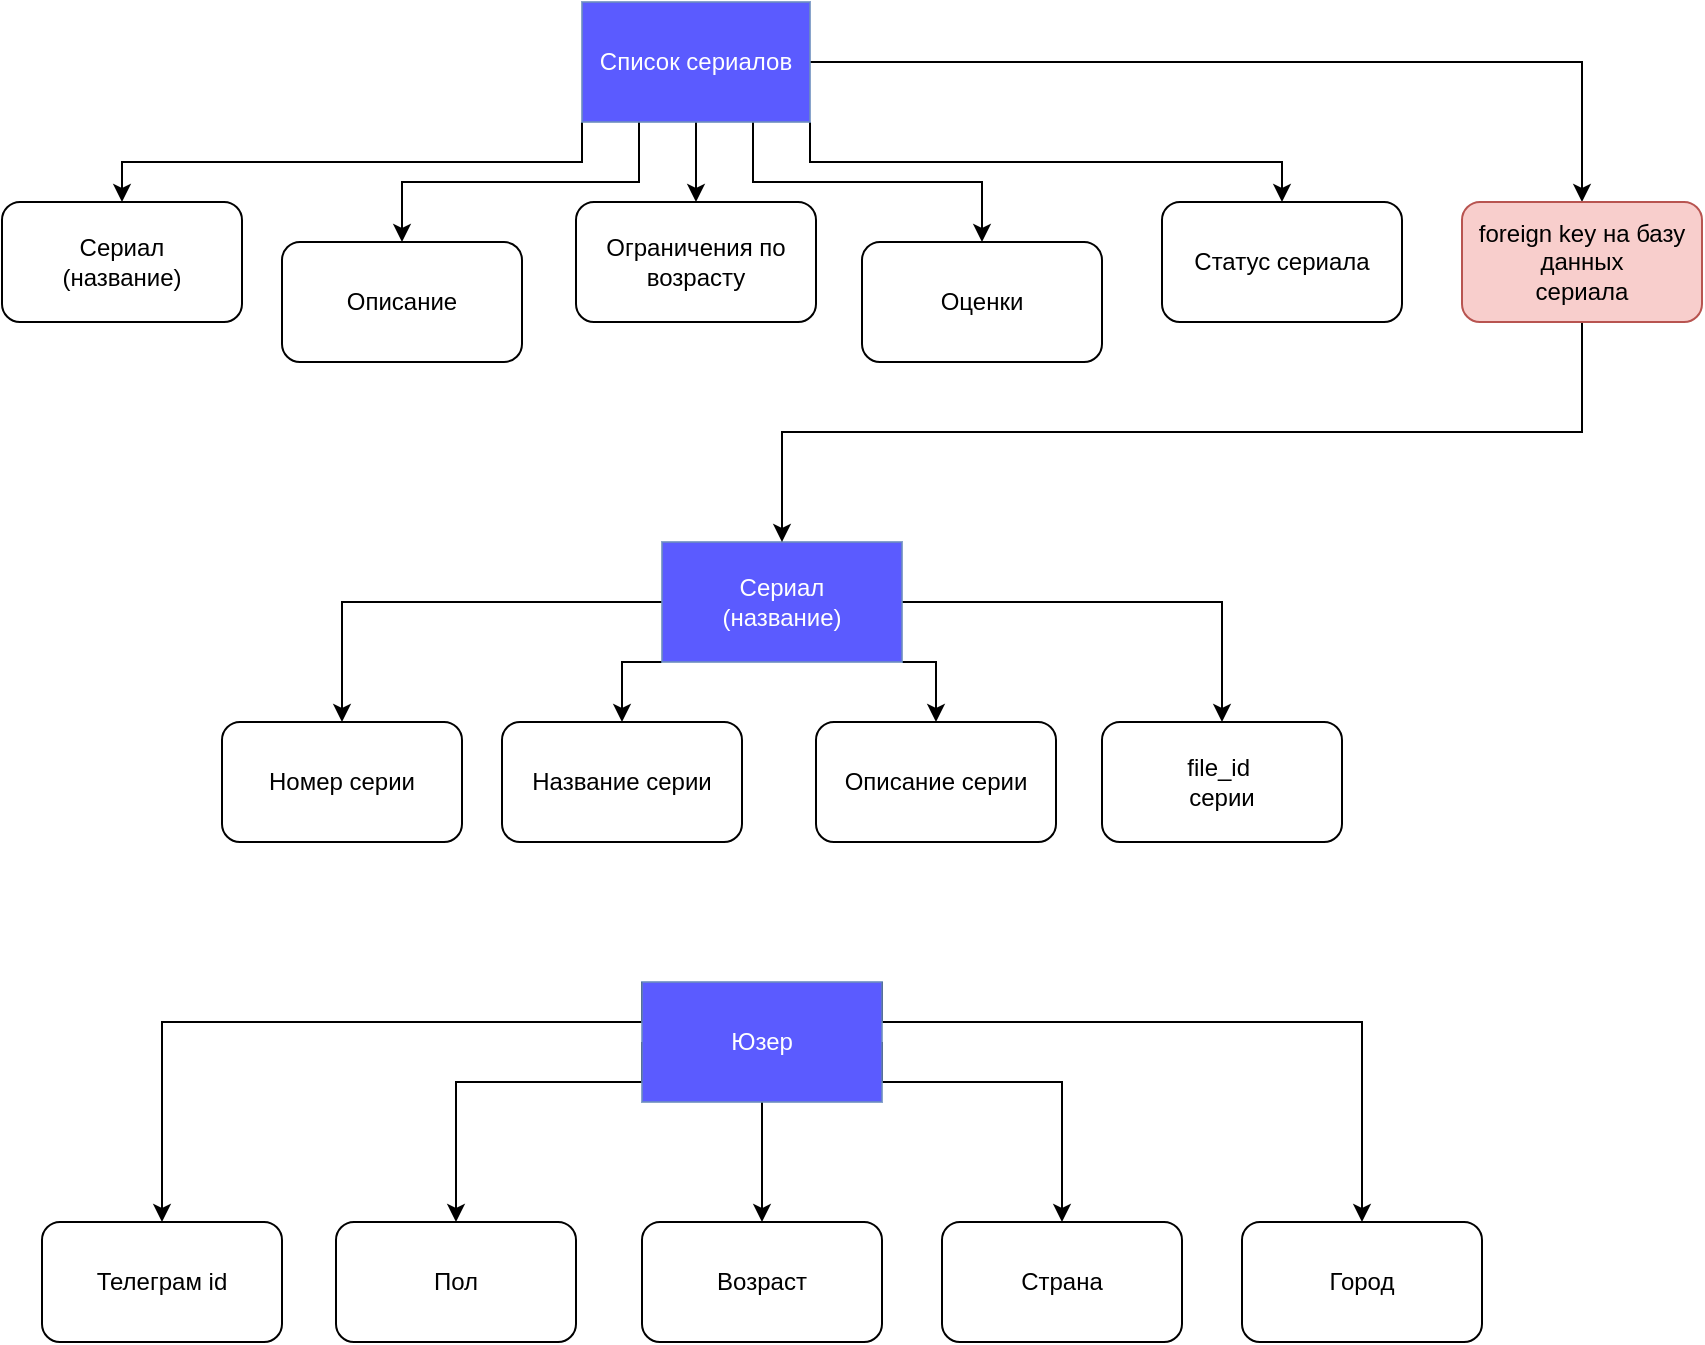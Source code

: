 <mxfile version="13.5.9" type="github">
  <diagram id="6TKCBjAXRnELeVO__39N" name="Page-1">
    <mxGraphModel dx="1240" dy="643" grid="1" gridSize="10" guides="1" tooltips="1" connect="1" arrows="1" fold="1" page="1" pageScale="1" pageWidth="827" pageHeight="1169" math="0" shadow="0">
      <root>
        <mxCell id="0" />
        <mxCell id="1" parent="0" />
        <mxCell id="jOjSd6sIYPnyeARKxgvh-28" style="edgeStyle=orthogonalEdgeStyle;rounded=0;orthogonalLoop=1;jettySize=auto;html=1;exitX=0;exitY=0.5;exitDx=0;exitDy=0;entryX=0.5;entryY=0;entryDx=0;entryDy=0;" edge="1" parent="1" source="jOjSd6sIYPnyeARKxgvh-2" target="jOjSd6sIYPnyeARKxgvh-24">
          <mxGeometry relative="1" as="geometry" />
        </mxCell>
        <mxCell id="jOjSd6sIYPnyeARKxgvh-29" style="edgeStyle=orthogonalEdgeStyle;rounded=0;orthogonalLoop=1;jettySize=auto;html=1;exitX=0;exitY=1;exitDx=0;exitDy=0;entryX=0.5;entryY=0;entryDx=0;entryDy=0;" edge="1" parent="1" source="jOjSd6sIYPnyeARKxgvh-2" target="jOjSd6sIYPnyeARKxgvh-25">
          <mxGeometry relative="1" as="geometry" />
        </mxCell>
        <mxCell id="jOjSd6sIYPnyeARKxgvh-30" style="edgeStyle=orthogonalEdgeStyle;rounded=0;orthogonalLoop=1;jettySize=auto;html=1;exitX=1;exitY=1;exitDx=0;exitDy=0;entryX=0.5;entryY=0;entryDx=0;entryDy=0;" edge="1" parent="1" source="jOjSd6sIYPnyeARKxgvh-2" target="jOjSd6sIYPnyeARKxgvh-26">
          <mxGeometry relative="1" as="geometry" />
        </mxCell>
        <mxCell id="jOjSd6sIYPnyeARKxgvh-31" style="edgeStyle=orthogonalEdgeStyle;rounded=0;orthogonalLoop=1;jettySize=auto;html=1;exitX=1;exitY=0.5;exitDx=0;exitDy=0;" edge="1" parent="1" source="jOjSd6sIYPnyeARKxgvh-2" target="jOjSd6sIYPnyeARKxgvh-27">
          <mxGeometry relative="1" as="geometry" />
        </mxCell>
        <mxCell id="jOjSd6sIYPnyeARKxgvh-2" value="Сериал&lt;br&gt;(название)" style="rounded=0;whiteSpace=wrap;html=1;strokeColor=#6c8ebf;fillColor=#3333FF;fontColor=#ffffff;opacity=80;" vertex="1" parent="1">
          <mxGeometry x="340" y="270" width="120" height="60" as="geometry" />
        </mxCell>
        <mxCell id="jOjSd6sIYPnyeARKxgvh-18" style="edgeStyle=orthogonalEdgeStyle;rounded=0;orthogonalLoop=1;jettySize=auto;html=1;exitX=0;exitY=1;exitDx=0;exitDy=0;entryX=0.5;entryY=0;entryDx=0;entryDy=0;" edge="1" parent="1" source="jOjSd6sIYPnyeARKxgvh-3" target="jOjSd6sIYPnyeARKxgvh-17">
          <mxGeometry relative="1" as="geometry" />
        </mxCell>
        <mxCell id="jOjSd6sIYPnyeARKxgvh-19" style="edgeStyle=orthogonalEdgeStyle;rounded=0;orthogonalLoop=1;jettySize=auto;html=1;exitX=0.25;exitY=1;exitDx=0;exitDy=0;entryX=0.5;entryY=0;entryDx=0;entryDy=0;" edge="1" parent="1" source="jOjSd6sIYPnyeARKxgvh-3" target="jOjSd6sIYPnyeARKxgvh-6">
          <mxGeometry relative="1" as="geometry" />
        </mxCell>
        <mxCell id="jOjSd6sIYPnyeARKxgvh-21" style="edgeStyle=orthogonalEdgeStyle;rounded=0;orthogonalLoop=1;jettySize=auto;html=1;exitX=0.75;exitY=1;exitDx=0;exitDy=0;entryX=0.5;entryY=0;entryDx=0;entryDy=0;" edge="1" parent="1" source="jOjSd6sIYPnyeARKxgvh-3" target="jOjSd6sIYPnyeARKxgvh-7">
          <mxGeometry relative="1" as="geometry" />
        </mxCell>
        <mxCell id="jOjSd6sIYPnyeARKxgvh-22" style="edgeStyle=orthogonalEdgeStyle;rounded=0;orthogonalLoop=1;jettySize=auto;html=1;exitX=1;exitY=1;exitDx=0;exitDy=0;" edge="1" parent="1" source="jOjSd6sIYPnyeARKxgvh-3" target="jOjSd6sIYPnyeARKxgvh-15">
          <mxGeometry relative="1" as="geometry" />
        </mxCell>
        <mxCell id="jOjSd6sIYPnyeARKxgvh-23" style="edgeStyle=orthogonalEdgeStyle;rounded=0;orthogonalLoop=1;jettySize=auto;html=1;exitX=0.5;exitY=1;exitDx=0;exitDy=0;entryX=0.5;entryY=0;entryDx=0;entryDy=0;" edge="1" parent="1" source="jOjSd6sIYPnyeARKxgvh-3" target="jOjSd6sIYPnyeARKxgvh-13">
          <mxGeometry relative="1" as="geometry" />
        </mxCell>
        <mxCell id="jOjSd6sIYPnyeARKxgvh-45" style="edgeStyle=orthogonalEdgeStyle;rounded=0;orthogonalLoop=1;jettySize=auto;html=1;exitX=1;exitY=0.5;exitDx=0;exitDy=0;entryX=0.5;entryY=0;entryDx=0;entryDy=0;" edge="1" parent="1" source="jOjSd6sIYPnyeARKxgvh-3" target="jOjSd6sIYPnyeARKxgvh-44">
          <mxGeometry relative="1" as="geometry" />
        </mxCell>
        <mxCell id="jOjSd6sIYPnyeARKxgvh-3" value="Список сериалов" style="rounded=0;whiteSpace=wrap;html=1;strokeColor=#6c8ebf;fillColor=#3333FF;fontColor=#ffffff;opacity=80;" vertex="1" parent="1">
          <mxGeometry x="300" width="114" height="60" as="geometry" />
        </mxCell>
        <mxCell id="jOjSd6sIYPnyeARKxgvh-6" value="Описание" style="rounded=1;whiteSpace=wrap;html=1;" vertex="1" parent="1">
          <mxGeometry x="150" y="120" width="120" height="60" as="geometry" />
        </mxCell>
        <mxCell id="jOjSd6sIYPnyeARKxgvh-7" value="Оценки" style="rounded=1;whiteSpace=wrap;html=1;" vertex="1" parent="1">
          <mxGeometry x="440" y="120" width="120" height="60" as="geometry" />
        </mxCell>
        <mxCell id="jOjSd6sIYPnyeARKxgvh-13" value="Ограничения по возрасту" style="rounded=1;whiteSpace=wrap;html=1;" vertex="1" parent="1">
          <mxGeometry x="297" y="100" width="120" height="60" as="geometry" />
        </mxCell>
        <mxCell id="jOjSd6sIYPnyeARKxgvh-15" value="Статус сериала" style="rounded=1;whiteSpace=wrap;html=1;" vertex="1" parent="1">
          <mxGeometry x="590" y="100" width="120" height="60" as="geometry" />
        </mxCell>
        <mxCell id="jOjSd6sIYPnyeARKxgvh-17" value="Сериал &lt;br&gt;(название)" style="rounded=1;whiteSpace=wrap;html=1;" vertex="1" parent="1">
          <mxGeometry x="10" y="100" width="120" height="60" as="geometry" />
        </mxCell>
        <mxCell id="jOjSd6sIYPnyeARKxgvh-24" value="Номер серии" style="rounded=1;whiteSpace=wrap;html=1;" vertex="1" parent="1">
          <mxGeometry x="120" y="360" width="120" height="60" as="geometry" />
        </mxCell>
        <mxCell id="jOjSd6sIYPnyeARKxgvh-25" value="Название серии" style="rounded=1;whiteSpace=wrap;html=1;" vertex="1" parent="1">
          <mxGeometry x="260" y="360" width="120" height="60" as="geometry" />
        </mxCell>
        <mxCell id="jOjSd6sIYPnyeARKxgvh-26" value="Описание серии" style="rounded=1;whiteSpace=wrap;html=1;" vertex="1" parent="1">
          <mxGeometry x="417" y="360" width="120" height="60" as="geometry" />
        </mxCell>
        <mxCell id="jOjSd6sIYPnyeARKxgvh-27" value="file_id&amp;nbsp;&lt;br&gt;серии" style="rounded=1;whiteSpace=wrap;html=1;" vertex="1" parent="1">
          <mxGeometry x="560" y="360" width="120" height="60" as="geometry" />
        </mxCell>
        <mxCell id="jOjSd6sIYPnyeARKxgvh-39" style="edgeStyle=orthogonalEdgeStyle;rounded=0;orthogonalLoop=1;jettySize=auto;html=1;exitX=0;exitY=0;exitDx=0;exitDy=0;entryX=0.5;entryY=0;entryDx=0;entryDy=0;" edge="1" parent="1" source="jOjSd6sIYPnyeARKxgvh-32" target="jOjSd6sIYPnyeARKxgvh-38">
          <mxGeometry relative="1" as="geometry">
            <Array as="points">
              <mxPoint x="90" y="510" />
            </Array>
          </mxGeometry>
        </mxCell>
        <mxCell id="jOjSd6sIYPnyeARKxgvh-40" style="edgeStyle=orthogonalEdgeStyle;rounded=0;orthogonalLoop=1;jettySize=auto;html=1;exitX=0;exitY=0.5;exitDx=0;exitDy=0;entryX=0.5;entryY=0;entryDx=0;entryDy=0;" edge="1" parent="1" source="jOjSd6sIYPnyeARKxgvh-32" target="jOjSd6sIYPnyeARKxgvh-34">
          <mxGeometry relative="1" as="geometry">
            <Array as="points">
              <mxPoint x="330" y="540" />
              <mxPoint x="237" y="540" />
            </Array>
          </mxGeometry>
        </mxCell>
        <mxCell id="jOjSd6sIYPnyeARKxgvh-41" style="edgeStyle=orthogonalEdgeStyle;rounded=0;orthogonalLoop=1;jettySize=auto;html=1;exitX=0.5;exitY=1;exitDx=0;exitDy=0;entryX=0.5;entryY=0;entryDx=0;entryDy=0;" edge="1" parent="1" source="jOjSd6sIYPnyeARKxgvh-32" target="jOjSd6sIYPnyeARKxgvh-35">
          <mxGeometry relative="1" as="geometry" />
        </mxCell>
        <mxCell id="jOjSd6sIYPnyeARKxgvh-42" style="edgeStyle=orthogonalEdgeStyle;rounded=0;orthogonalLoop=1;jettySize=auto;html=1;exitX=1;exitY=0.5;exitDx=0;exitDy=0;entryX=0.5;entryY=0;entryDx=0;entryDy=0;" edge="1" parent="1" source="jOjSd6sIYPnyeARKxgvh-32" target="jOjSd6sIYPnyeARKxgvh-36">
          <mxGeometry relative="1" as="geometry">
            <Array as="points">
              <mxPoint x="450" y="540" />
              <mxPoint x="540" y="540" />
            </Array>
          </mxGeometry>
        </mxCell>
        <mxCell id="jOjSd6sIYPnyeARKxgvh-43" style="edgeStyle=orthogonalEdgeStyle;rounded=0;orthogonalLoop=1;jettySize=auto;html=1;exitX=1;exitY=0;exitDx=0;exitDy=0;entryX=0.5;entryY=0;entryDx=0;entryDy=0;" edge="1" parent="1" source="jOjSd6sIYPnyeARKxgvh-32" target="jOjSd6sIYPnyeARKxgvh-37">
          <mxGeometry relative="1" as="geometry">
            <Array as="points">
              <mxPoint x="690" y="510" />
            </Array>
          </mxGeometry>
        </mxCell>
        <mxCell id="jOjSd6sIYPnyeARKxgvh-32" value="Юзер" style="rounded=0;whiteSpace=wrap;html=1;strokeColor=#6c8ebf;fillColor=#3333FF;fontColor=#ffffff;opacity=80;" vertex="1" parent="1">
          <mxGeometry x="330" y="490" width="120" height="60" as="geometry" />
        </mxCell>
        <mxCell id="jOjSd6sIYPnyeARKxgvh-34" value="Пол" style="rounded=1;whiteSpace=wrap;html=1;" vertex="1" parent="1">
          <mxGeometry x="177" y="610" width="120" height="60" as="geometry" />
        </mxCell>
        <mxCell id="jOjSd6sIYPnyeARKxgvh-35" value="Возраст" style="rounded=1;whiteSpace=wrap;html=1;" vertex="1" parent="1">
          <mxGeometry x="330" y="610" width="120" height="60" as="geometry" />
        </mxCell>
        <mxCell id="jOjSd6sIYPnyeARKxgvh-36" value="Страна" style="rounded=1;whiteSpace=wrap;html=1;" vertex="1" parent="1">
          <mxGeometry x="480" y="610" width="120" height="60" as="geometry" />
        </mxCell>
        <mxCell id="jOjSd6sIYPnyeARKxgvh-37" value="Город" style="rounded=1;whiteSpace=wrap;html=1;" vertex="1" parent="1">
          <mxGeometry x="630" y="610" width="120" height="60" as="geometry" />
        </mxCell>
        <mxCell id="jOjSd6sIYPnyeARKxgvh-38" value="Телеграм id" style="rounded=1;whiteSpace=wrap;html=1;" vertex="1" parent="1">
          <mxGeometry x="30" y="610" width="120" height="60" as="geometry" />
        </mxCell>
        <mxCell id="jOjSd6sIYPnyeARKxgvh-46" style="edgeStyle=orthogonalEdgeStyle;rounded=0;orthogonalLoop=1;jettySize=auto;html=1;exitX=0.5;exitY=1;exitDx=0;exitDy=0;entryX=0.5;entryY=0;entryDx=0;entryDy=0;" edge="1" parent="1" source="jOjSd6sIYPnyeARKxgvh-44" target="jOjSd6sIYPnyeARKxgvh-2">
          <mxGeometry relative="1" as="geometry" />
        </mxCell>
        <mxCell id="jOjSd6sIYPnyeARKxgvh-44" value="foreign key на базу данных&lt;br&gt;сериала" style="rounded=1;whiteSpace=wrap;html=1;fillColor=#f8cecc;strokeColor=#b85450;" vertex="1" parent="1">
          <mxGeometry x="740" y="100" width="120" height="60" as="geometry" />
        </mxCell>
      </root>
    </mxGraphModel>
  </diagram>
</mxfile>
